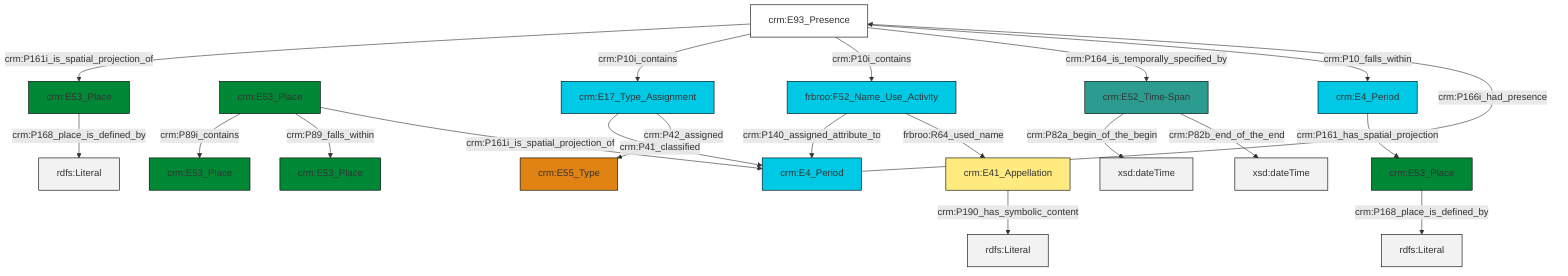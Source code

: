 graph TD
classDef Literal fill:#f2f2f2,stroke:#000000;
classDef CRM_Entity fill:#FFFFFF,stroke:#000000;
classDef Temporal_Entity fill:#00C9E6, stroke:#000000;
classDef Type fill:#E18312, stroke:#000000;
classDef Time-Span fill:#2C9C91, stroke:#000000;
classDef Appellation fill:#FFEB7F, stroke:#000000;
classDef Place fill:#008836, stroke:#000000;
classDef Persistent_Item fill:#B266B2, stroke:#000000;
classDef Conceptual_Object fill:#FFD700, stroke:#000000;
classDef Physical_Thing fill:#D2B48C, stroke:#000000;
classDef Actor fill:#f58aad, stroke:#000000;
classDef PC_Classes fill:#4ce600, stroke:#000000;
classDef Multi fill:#cccccc,stroke:#000000;

2["crm:E93_Presence"]:::CRM_Entity -->|crm:P161i_is_spatial_projection_of| 3["crm:E53_Place"]:::Place
9["crm:E41_Appellation"]:::Appellation -->|crm:P190_has_symbolic_content| 10[rdfs:Literal]:::Literal
2["crm:E93_Presence"]:::CRM_Entity -->|crm:P10i_contains| 13["crm:E17_Type_Assignment"]:::Temporal_Entity
13["crm:E17_Type_Assignment"]:::Temporal_Entity -->|crm:P41_classified| 4["crm:E4_Period"]:::Temporal_Entity
4["crm:E4_Period"]:::Temporal_Entity -->|crm:P166i_had_presence| 2["crm:E93_Presence"]:::CRM_Entity
2["crm:E93_Presence"]:::CRM_Entity -->|crm:P10i_contains| 14["frbroo:F52_Name_Use_Activity"]:::Temporal_Entity
14["frbroo:F52_Name_Use_Activity"]:::Temporal_Entity -->|crm:P140_assigned_attribute_to| 4["crm:E4_Period"]:::Temporal_Entity
20["crm:E52_Time-Span"]:::Time-Span -->|crm:P82a_begin_of_the_begin| 21[xsd:dateTime]:::Literal
14["frbroo:F52_Name_Use_Activity"]:::Temporal_Entity -->|frbroo:R64_used_name| 9["crm:E41_Appellation"]:::Appellation
7["crm:E53_Place"]:::Place -->|crm:P89i_contains| 17["crm:E53_Place"]:::Place
3["crm:E53_Place"]:::Place -->|crm:P168_place_is_defined_by| 24[rdfs:Literal]:::Literal
20["crm:E52_Time-Span"]:::Time-Span -->|crm:P82b_end_of_the_end| 26[xsd:dateTime]:::Literal
0["crm:E53_Place"]:::Place -->|crm:P168_place_is_defined_by| 27[rdfs:Literal]:::Literal
7["crm:E53_Place"]:::Place -->|crm:P89_falls_within| 22["crm:E53_Place"]:::Place
29["crm:E4_Period"]:::Temporal_Entity -->|crm:P161_has_spatial_projection| 0["crm:E53_Place"]:::Place
7["crm:E53_Place"]:::Place -->|crm:P161i_is_spatial_projection_of| 4["crm:E4_Period"]:::Temporal_Entity
13["crm:E17_Type_Assignment"]:::Temporal_Entity -->|crm:P42_assigned| 11["crm:E55_Type"]:::Type
2["crm:E93_Presence"]:::CRM_Entity -->|crm:P164_is_temporally_specified_by| 20["crm:E52_Time-Span"]:::Time-Span
2["crm:E93_Presence"]:::CRM_Entity -->|crm:P10_falls_within| 29["crm:E4_Period"]:::Temporal_Entity